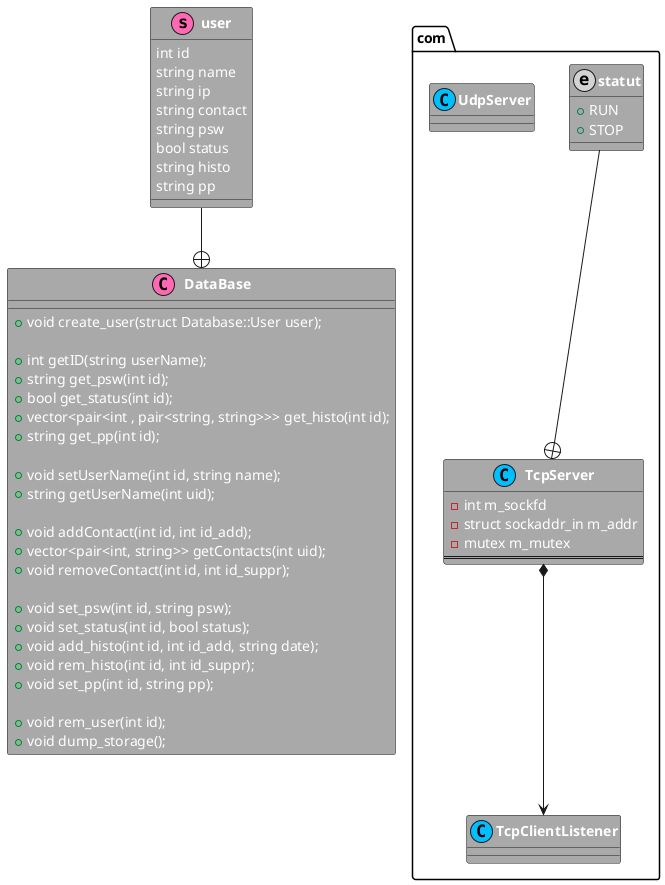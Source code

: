 @startuml "ShipWreck Engine CoreView"

skinparam class {
    FontColor White
    FontStyle bold
    HeaderBackgroundColor DarkGray
    AttributeFontColor White
    BackgroundColor DarkGray
}

package com {

    class TcpClientListener << (C, deepSkyBlue) >> {}

    class statut << (e, LightGrey) >> {
        + RUN
        + STOP
    }

    class TcpServer << (C, deepSkyBlue) >> {
        - int m_sockfd
        - struct sockaddr_in m_addr
        - mutex m_mutex
        ==
    }

    statut --+ TcpServer
    TcpServer *--> TcpClientListener

    class UdpServer << (C, deepSkyBlue) >> {}

}


Class user << (s, HotPink) >> {
    int id
    string name
    string ip
    string contact
    string psw
    bool status
    string histo
    string pp
}

class DataBase << (C, HotPink) >> {

    + void create_user(struct Database::User user);

    + int getID(string userName);
    + string get_psw(int id);
    + bool get_status(int id);
    + vector<pair<int , pair<string, string>>> get_histo(int id);
    + string get_pp(int id);

    + void setUserName(int id, string name);
    + string getUserName(int uid);

    + void addContact(int id, int id_add);
    + vector<pair<int, string>> getContacts(int uid);
    + void removeContact(int id, int id_suppr);

    + void set_psw(int id, string psw);
    + void set_status(int id, bool status);
    + void add_histo(int id, int id_add, string date);
    + void rem_histo(int id, int id_suppr);
    + void set_pp(int id, string pp);

    + void rem_user(int id);
    + void dump_storage();

}

user --+ DataBase


@enduml